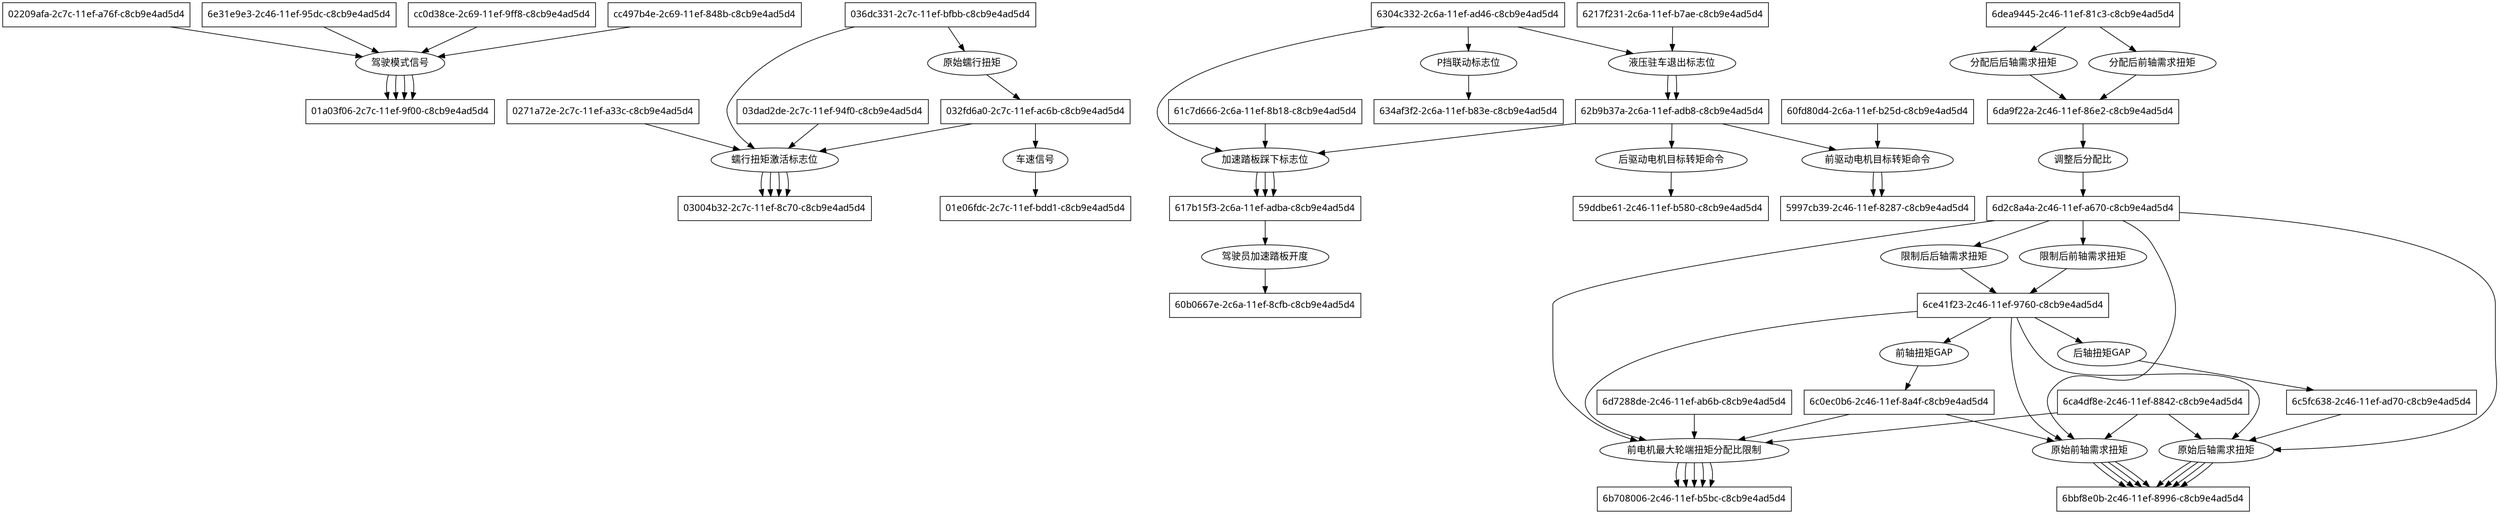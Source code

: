 // 依赖图
digraph {
	node [fontname=SimHei]
	edge [fontname=SimHei]
	"驾驶模式信号" [label="驾驶模式信号" shape=ellipse]
	"02209afa-2c7c-11ef-a76f-c8cb9e4ad5d4" [label="02209afa-2c7c-11ef-a76f-c8cb9e4ad5d4" shape=box]
	"01a03f06-2c7c-11ef-9f00-c8cb9e4ad5d4" [label="01a03f06-2c7c-11ef-9f00-c8cb9e4ad5d4" shape=box]
	"02209afa-2c7c-11ef-a76f-c8cb9e4ad5d4" -> "驾驶模式信号"
	"驾驶模式信号" -> "01a03f06-2c7c-11ef-9f00-c8cb9e4ad5d4"
	"蠕行扭矩激活标志位" [label="蠕行扭矩激活标志位" shape=ellipse]
	"0271a72e-2c7c-11ef-a33c-c8cb9e4ad5d4" [label="0271a72e-2c7c-11ef-a33c-c8cb9e4ad5d4" shape=box]
	"03004b32-2c7c-11ef-8c70-c8cb9e4ad5d4" [label="03004b32-2c7c-11ef-8c70-c8cb9e4ad5d4" shape=box]
	"0271a72e-2c7c-11ef-a33c-c8cb9e4ad5d4" -> "蠕行扭矩激活标志位"
	"蠕行扭矩激活标志位" -> "03004b32-2c7c-11ef-8c70-c8cb9e4ad5d4"
	"车速信号" [label="车速信号" shape=ellipse]
	"032fd6a0-2c7c-11ef-ac6b-c8cb9e4ad5d4" [label="032fd6a0-2c7c-11ef-ac6b-c8cb9e4ad5d4" shape=box]
	"01e06fdc-2c7c-11ef-bdd1-c8cb9e4ad5d4" [label="01e06fdc-2c7c-11ef-bdd1-c8cb9e4ad5d4" shape=box]
	"032fd6a0-2c7c-11ef-ac6b-c8cb9e4ad5d4" -> "车速信号"
	"车速信号" -> "01e06fdc-2c7c-11ef-bdd1-c8cb9e4ad5d4"
	"032fd6a0-2c7c-11ef-ac6b-c8cb9e4ad5d4" [label="032fd6a0-2c7c-11ef-ac6b-c8cb9e4ad5d4" shape=box]
	"03004b32-2c7c-11ef-8c70-c8cb9e4ad5d4" [label="03004b32-2c7c-11ef-8c70-c8cb9e4ad5d4" shape=box]
	"032fd6a0-2c7c-11ef-ac6b-c8cb9e4ad5d4" -> "蠕行扭矩激活标志位"
	"蠕行扭矩激活标志位" -> "03004b32-2c7c-11ef-8c70-c8cb9e4ad5d4"
	"036dc331-2c7c-11ef-bfbb-c8cb9e4ad5d4" [label="036dc331-2c7c-11ef-bfbb-c8cb9e4ad5d4" shape=box]
	"03004b32-2c7c-11ef-8c70-c8cb9e4ad5d4" [label="03004b32-2c7c-11ef-8c70-c8cb9e4ad5d4" shape=box]
	"036dc331-2c7c-11ef-bfbb-c8cb9e4ad5d4" -> "蠕行扭矩激活标志位"
	"蠕行扭矩激活标志位" -> "03004b32-2c7c-11ef-8c70-c8cb9e4ad5d4"
	"原始蠕行扭矩" [label="原始蠕行扭矩" shape=ellipse]
	"036dc331-2c7c-11ef-bfbb-c8cb9e4ad5d4" [label="036dc331-2c7c-11ef-bfbb-c8cb9e4ad5d4" shape=box]
	"032fd6a0-2c7c-11ef-ac6b-c8cb9e4ad5d4" [label="032fd6a0-2c7c-11ef-ac6b-c8cb9e4ad5d4" shape=box]
	"036dc331-2c7c-11ef-bfbb-c8cb9e4ad5d4" -> "原始蠕行扭矩"
	"原始蠕行扭矩" -> "032fd6a0-2c7c-11ef-ac6b-c8cb9e4ad5d4"
	"03dad2de-2c7c-11ef-94f0-c8cb9e4ad5d4" [label="03dad2de-2c7c-11ef-94f0-c8cb9e4ad5d4" shape=box]
	"03004b32-2c7c-11ef-8c70-c8cb9e4ad5d4" [label="03004b32-2c7c-11ef-8c70-c8cb9e4ad5d4" shape=box]
	"03dad2de-2c7c-11ef-94f0-c8cb9e4ad5d4" -> "蠕行扭矩激活标志位"
	"蠕行扭矩激活标志位" -> "03004b32-2c7c-11ef-8c70-c8cb9e4ad5d4"
	"前驱动电机目标转矩命令" [label="前驱动电机目标转矩命令" shape=ellipse]
	"60fd80d4-2c6a-11ef-b25d-c8cb9e4ad5d4" [label="60fd80d4-2c6a-11ef-b25d-c8cb9e4ad5d4" shape=box]
	"5997cb39-2c46-11ef-8287-c8cb9e4ad5d4" [label="5997cb39-2c46-11ef-8287-c8cb9e4ad5d4" shape=box]
	"60fd80d4-2c6a-11ef-b25d-c8cb9e4ad5d4" -> "前驱动电机目标转矩命令"
	"前驱动电机目标转矩命令" -> "5997cb39-2c46-11ef-8287-c8cb9e4ad5d4"
	"驾驶员加速踏板开度" [label="驾驶员加速踏板开度" shape=ellipse]
	"617b15f3-2c6a-11ef-adba-c8cb9e4ad5d4" [label="617b15f3-2c6a-11ef-adba-c8cb9e4ad5d4" shape=box]
	"60b0667e-2c6a-11ef-8cfb-c8cb9e4ad5d4" [label="60b0667e-2c6a-11ef-8cfb-c8cb9e4ad5d4" shape=box]
	"617b15f3-2c6a-11ef-adba-c8cb9e4ad5d4" -> "驾驶员加速踏板开度"
	"驾驶员加速踏板开度" -> "60b0667e-2c6a-11ef-8cfb-c8cb9e4ad5d4"
	"加速踏板踩下标志位" [label="加速踏板踩下标志位" shape=ellipse]
	"61c7d666-2c6a-11ef-8b18-c8cb9e4ad5d4" [label="61c7d666-2c6a-11ef-8b18-c8cb9e4ad5d4" shape=box]
	"617b15f3-2c6a-11ef-adba-c8cb9e4ad5d4" [label="617b15f3-2c6a-11ef-adba-c8cb9e4ad5d4" shape=box]
	"61c7d666-2c6a-11ef-8b18-c8cb9e4ad5d4" -> "加速踏板踩下标志位"
	"加速踏板踩下标志位" -> "617b15f3-2c6a-11ef-adba-c8cb9e4ad5d4"
	"液压驻车退出标志位" [label="液压驻车退出标志位" shape=ellipse]
	"6217f231-2c6a-11ef-b7ae-c8cb9e4ad5d4" [label="6217f231-2c6a-11ef-b7ae-c8cb9e4ad5d4" shape=box]
	"62b9b37a-2c6a-11ef-adb8-c8cb9e4ad5d4" [label="62b9b37a-2c6a-11ef-adb8-c8cb9e4ad5d4" shape=box]
	"6217f231-2c6a-11ef-b7ae-c8cb9e4ad5d4" -> "液压驻车退出标志位"
	"液压驻车退出标志位" -> "62b9b37a-2c6a-11ef-adb8-c8cb9e4ad5d4"
	"62b9b37a-2c6a-11ef-adb8-c8cb9e4ad5d4" [label="62b9b37a-2c6a-11ef-adb8-c8cb9e4ad5d4" shape=box]
	"5997cb39-2c46-11ef-8287-c8cb9e4ad5d4" [label="5997cb39-2c46-11ef-8287-c8cb9e4ad5d4" shape=box]
	"62b9b37a-2c6a-11ef-adb8-c8cb9e4ad5d4" -> "前驱动电机目标转矩命令"
	"前驱动电机目标转矩命令" -> "5997cb39-2c46-11ef-8287-c8cb9e4ad5d4"
	"后驱动电机目标转矩命令" [label="后驱动电机目标转矩命令" shape=ellipse]
	"62b9b37a-2c6a-11ef-adb8-c8cb9e4ad5d4" [label="62b9b37a-2c6a-11ef-adb8-c8cb9e4ad5d4" shape=box]
	"59ddbe61-2c46-11ef-b580-c8cb9e4ad5d4" [label="59ddbe61-2c46-11ef-b580-c8cb9e4ad5d4" shape=box]
	"62b9b37a-2c6a-11ef-adb8-c8cb9e4ad5d4" -> "后驱动电机目标转矩命令"
	"后驱动电机目标转矩命令" -> "59ddbe61-2c46-11ef-b580-c8cb9e4ad5d4"
	"62b9b37a-2c6a-11ef-adb8-c8cb9e4ad5d4" [label="62b9b37a-2c6a-11ef-adb8-c8cb9e4ad5d4" shape=box]
	"617b15f3-2c6a-11ef-adba-c8cb9e4ad5d4" [label="617b15f3-2c6a-11ef-adba-c8cb9e4ad5d4" shape=box]
	"62b9b37a-2c6a-11ef-adb8-c8cb9e4ad5d4" -> "加速踏板踩下标志位"
	"加速踏板踩下标志位" -> "617b15f3-2c6a-11ef-adba-c8cb9e4ad5d4"
	"6304c332-2c6a-11ef-ad46-c8cb9e4ad5d4" [label="6304c332-2c6a-11ef-ad46-c8cb9e4ad5d4" shape=box]
	"617b15f3-2c6a-11ef-adba-c8cb9e4ad5d4" [label="617b15f3-2c6a-11ef-adba-c8cb9e4ad5d4" shape=box]
	"6304c332-2c6a-11ef-ad46-c8cb9e4ad5d4" -> "加速踏板踩下标志位"
	"加速踏板踩下标志位" -> "617b15f3-2c6a-11ef-adba-c8cb9e4ad5d4"
	"6304c332-2c6a-11ef-ad46-c8cb9e4ad5d4" [label="6304c332-2c6a-11ef-ad46-c8cb9e4ad5d4" shape=box]
	"62b9b37a-2c6a-11ef-adb8-c8cb9e4ad5d4" [label="62b9b37a-2c6a-11ef-adb8-c8cb9e4ad5d4" shape=box]
	"6304c332-2c6a-11ef-ad46-c8cb9e4ad5d4" -> "液压驻车退出标志位"
	"液压驻车退出标志位" -> "62b9b37a-2c6a-11ef-adb8-c8cb9e4ad5d4"
	"P挡联动标志位" [label="P挡联动标志位" shape=ellipse]
	"6304c332-2c6a-11ef-ad46-c8cb9e4ad5d4" [label="6304c332-2c6a-11ef-ad46-c8cb9e4ad5d4" shape=box]
	"634af3f2-2c6a-11ef-b83e-c8cb9e4ad5d4" [label="634af3f2-2c6a-11ef-b83e-c8cb9e4ad5d4" shape=box]
	"6304c332-2c6a-11ef-ad46-c8cb9e4ad5d4" -> "P挡联动标志位"
	"P挡联动标志位" -> "634af3f2-2c6a-11ef-b83e-c8cb9e4ad5d4"
	"前电机最大轮端扭矩分配比限制" [label="前电机最大轮端扭矩分配比限制" shape=ellipse]
	"6c0ec0b6-2c46-11ef-8a4f-c8cb9e4ad5d4" [label="6c0ec0b6-2c46-11ef-8a4f-c8cb9e4ad5d4" shape=box]
	"6b708006-2c46-11ef-b5bc-c8cb9e4ad5d4" [label="6b708006-2c46-11ef-b5bc-c8cb9e4ad5d4" shape=box]
	"6c0ec0b6-2c46-11ef-8a4f-c8cb9e4ad5d4" -> "前电机最大轮端扭矩分配比限制"
	"前电机最大轮端扭矩分配比限制" -> "6b708006-2c46-11ef-b5bc-c8cb9e4ad5d4"
	"原始前轴需求扭矩" [label="原始前轴需求扭矩" shape=ellipse]
	"6c0ec0b6-2c46-11ef-8a4f-c8cb9e4ad5d4" [label="6c0ec0b6-2c46-11ef-8a4f-c8cb9e4ad5d4" shape=box]
	"6bbf8e0b-2c46-11ef-8996-c8cb9e4ad5d4" [label="6bbf8e0b-2c46-11ef-8996-c8cb9e4ad5d4" shape=box]
	"6c0ec0b6-2c46-11ef-8a4f-c8cb9e4ad5d4" -> "原始前轴需求扭矩"
	"原始前轴需求扭矩" -> "6bbf8e0b-2c46-11ef-8996-c8cb9e4ad5d4"
	"原始后轴需求扭矩" [label="原始后轴需求扭矩" shape=ellipse]
	"6c5fc638-2c46-11ef-ad70-c8cb9e4ad5d4" [label="6c5fc638-2c46-11ef-ad70-c8cb9e4ad5d4" shape=box]
	"6bbf8e0b-2c46-11ef-8996-c8cb9e4ad5d4" [label="6bbf8e0b-2c46-11ef-8996-c8cb9e4ad5d4" shape=box]
	"6c5fc638-2c46-11ef-ad70-c8cb9e4ad5d4" -> "原始后轴需求扭矩"
	"原始后轴需求扭矩" -> "6bbf8e0b-2c46-11ef-8996-c8cb9e4ad5d4"
	"6ca4df8e-2c46-11ef-8842-c8cb9e4ad5d4" [label="6ca4df8e-2c46-11ef-8842-c8cb9e4ad5d4" shape=box]
	"6b708006-2c46-11ef-b5bc-c8cb9e4ad5d4" [label="6b708006-2c46-11ef-b5bc-c8cb9e4ad5d4" shape=box]
	"6ca4df8e-2c46-11ef-8842-c8cb9e4ad5d4" -> "前电机最大轮端扭矩分配比限制"
	"前电机最大轮端扭矩分配比限制" -> "6b708006-2c46-11ef-b5bc-c8cb9e4ad5d4"
	"6ca4df8e-2c46-11ef-8842-c8cb9e4ad5d4" [label="6ca4df8e-2c46-11ef-8842-c8cb9e4ad5d4" shape=box]
	"6bbf8e0b-2c46-11ef-8996-c8cb9e4ad5d4" [label="6bbf8e0b-2c46-11ef-8996-c8cb9e4ad5d4" shape=box]
	"6ca4df8e-2c46-11ef-8842-c8cb9e4ad5d4" -> "原始后轴需求扭矩"
	"原始后轴需求扭矩" -> "6bbf8e0b-2c46-11ef-8996-c8cb9e4ad5d4"
	"6ca4df8e-2c46-11ef-8842-c8cb9e4ad5d4" [label="6ca4df8e-2c46-11ef-8842-c8cb9e4ad5d4" shape=box]
	"6bbf8e0b-2c46-11ef-8996-c8cb9e4ad5d4" [label="6bbf8e0b-2c46-11ef-8996-c8cb9e4ad5d4" shape=box]
	"6ca4df8e-2c46-11ef-8842-c8cb9e4ad5d4" -> "原始前轴需求扭矩"
	"原始前轴需求扭矩" -> "6bbf8e0b-2c46-11ef-8996-c8cb9e4ad5d4"
	"6ce41f23-2c46-11ef-9760-c8cb9e4ad5d4" [label="6ce41f23-2c46-11ef-9760-c8cb9e4ad5d4" shape=box]
	"6b708006-2c46-11ef-b5bc-c8cb9e4ad5d4" [label="6b708006-2c46-11ef-b5bc-c8cb9e4ad5d4" shape=box]
	"6ce41f23-2c46-11ef-9760-c8cb9e4ad5d4" -> "前电机最大轮端扭矩分配比限制"
	"前电机最大轮端扭矩分配比限制" -> "6b708006-2c46-11ef-b5bc-c8cb9e4ad5d4"
	"6ce41f23-2c46-11ef-9760-c8cb9e4ad5d4" [label="6ce41f23-2c46-11ef-9760-c8cb9e4ad5d4" shape=box]
	"6bbf8e0b-2c46-11ef-8996-c8cb9e4ad5d4" [label="6bbf8e0b-2c46-11ef-8996-c8cb9e4ad5d4" shape=box]
	"6ce41f23-2c46-11ef-9760-c8cb9e4ad5d4" -> "原始后轴需求扭矩"
	"原始后轴需求扭矩" -> "6bbf8e0b-2c46-11ef-8996-c8cb9e4ad5d4"
	"6ce41f23-2c46-11ef-9760-c8cb9e4ad5d4" [label="6ce41f23-2c46-11ef-9760-c8cb9e4ad5d4" shape=box]
	"6bbf8e0b-2c46-11ef-8996-c8cb9e4ad5d4" [label="6bbf8e0b-2c46-11ef-8996-c8cb9e4ad5d4" shape=box]
	"6ce41f23-2c46-11ef-9760-c8cb9e4ad5d4" -> "原始前轴需求扭矩"
	"原始前轴需求扭矩" -> "6bbf8e0b-2c46-11ef-8996-c8cb9e4ad5d4"
	"前轴扭矩GAP" [label="前轴扭矩GAP" shape=ellipse]
	"6ce41f23-2c46-11ef-9760-c8cb9e4ad5d4" [label="6ce41f23-2c46-11ef-9760-c8cb9e4ad5d4" shape=box]
	"6c0ec0b6-2c46-11ef-8a4f-c8cb9e4ad5d4" [label="6c0ec0b6-2c46-11ef-8a4f-c8cb9e4ad5d4" shape=box]
	"6ce41f23-2c46-11ef-9760-c8cb9e4ad5d4" -> "前轴扭矩GAP"
	"前轴扭矩GAP" -> "6c0ec0b6-2c46-11ef-8a4f-c8cb9e4ad5d4"
	"后轴扭矩GAP" [label="后轴扭矩GAP" shape=ellipse]
	"6ce41f23-2c46-11ef-9760-c8cb9e4ad5d4" [label="6ce41f23-2c46-11ef-9760-c8cb9e4ad5d4" shape=box]
	"6c5fc638-2c46-11ef-ad70-c8cb9e4ad5d4" [label="6c5fc638-2c46-11ef-ad70-c8cb9e4ad5d4" shape=box]
	"6ce41f23-2c46-11ef-9760-c8cb9e4ad5d4" -> "后轴扭矩GAP"
	"后轴扭矩GAP" -> "6c5fc638-2c46-11ef-ad70-c8cb9e4ad5d4"
	"6d2c8a4a-2c46-11ef-a670-c8cb9e4ad5d4" [label="6d2c8a4a-2c46-11ef-a670-c8cb9e4ad5d4" shape=box]
	"6b708006-2c46-11ef-b5bc-c8cb9e4ad5d4" [label="6b708006-2c46-11ef-b5bc-c8cb9e4ad5d4" shape=box]
	"6d2c8a4a-2c46-11ef-a670-c8cb9e4ad5d4" -> "前电机最大轮端扭矩分配比限制"
	"前电机最大轮端扭矩分配比限制" -> "6b708006-2c46-11ef-b5bc-c8cb9e4ad5d4"
	"6d2c8a4a-2c46-11ef-a670-c8cb9e4ad5d4" [label="6d2c8a4a-2c46-11ef-a670-c8cb9e4ad5d4" shape=box]
	"6bbf8e0b-2c46-11ef-8996-c8cb9e4ad5d4" [label="6bbf8e0b-2c46-11ef-8996-c8cb9e4ad5d4" shape=box]
	"6d2c8a4a-2c46-11ef-a670-c8cb9e4ad5d4" -> "原始后轴需求扭矩"
	"原始后轴需求扭矩" -> "6bbf8e0b-2c46-11ef-8996-c8cb9e4ad5d4"
	"6d2c8a4a-2c46-11ef-a670-c8cb9e4ad5d4" [label="6d2c8a4a-2c46-11ef-a670-c8cb9e4ad5d4" shape=box]
	"6bbf8e0b-2c46-11ef-8996-c8cb9e4ad5d4" [label="6bbf8e0b-2c46-11ef-8996-c8cb9e4ad5d4" shape=box]
	"6d2c8a4a-2c46-11ef-a670-c8cb9e4ad5d4" -> "原始前轴需求扭矩"
	"原始前轴需求扭矩" -> "6bbf8e0b-2c46-11ef-8996-c8cb9e4ad5d4"
	"限制后后轴需求扭矩" [label="限制后后轴需求扭矩" shape=ellipse]
	"6d2c8a4a-2c46-11ef-a670-c8cb9e4ad5d4" [label="6d2c8a4a-2c46-11ef-a670-c8cb9e4ad5d4" shape=box]
	"6ce41f23-2c46-11ef-9760-c8cb9e4ad5d4" [label="6ce41f23-2c46-11ef-9760-c8cb9e4ad5d4" shape=box]
	"6d2c8a4a-2c46-11ef-a670-c8cb9e4ad5d4" -> "限制后后轴需求扭矩"
	"限制后后轴需求扭矩" -> "6ce41f23-2c46-11ef-9760-c8cb9e4ad5d4"
	"限制后前轴需求扭矩" [label="限制后前轴需求扭矩" shape=ellipse]
	"6d2c8a4a-2c46-11ef-a670-c8cb9e4ad5d4" [label="6d2c8a4a-2c46-11ef-a670-c8cb9e4ad5d4" shape=box]
	"6ce41f23-2c46-11ef-9760-c8cb9e4ad5d4" [label="6ce41f23-2c46-11ef-9760-c8cb9e4ad5d4" shape=box]
	"6d2c8a4a-2c46-11ef-a670-c8cb9e4ad5d4" -> "限制后前轴需求扭矩"
	"限制后前轴需求扭矩" -> "6ce41f23-2c46-11ef-9760-c8cb9e4ad5d4"
	"6d7288de-2c46-11ef-ab6b-c8cb9e4ad5d4" [label="6d7288de-2c46-11ef-ab6b-c8cb9e4ad5d4" shape=box]
	"6b708006-2c46-11ef-b5bc-c8cb9e4ad5d4" [label="6b708006-2c46-11ef-b5bc-c8cb9e4ad5d4" shape=box]
	"6d7288de-2c46-11ef-ab6b-c8cb9e4ad5d4" -> "前电机最大轮端扭矩分配比限制"
	"前电机最大轮端扭矩分配比限制" -> "6b708006-2c46-11ef-b5bc-c8cb9e4ad5d4"
	"调整后分配比" [label="调整后分配比" shape=ellipse]
	"6da9f22a-2c46-11ef-86e2-c8cb9e4ad5d4" [label="6da9f22a-2c46-11ef-86e2-c8cb9e4ad5d4" shape=box]
	"6d2c8a4a-2c46-11ef-a670-c8cb9e4ad5d4" [label="6d2c8a4a-2c46-11ef-a670-c8cb9e4ad5d4" shape=box]
	"6da9f22a-2c46-11ef-86e2-c8cb9e4ad5d4" -> "调整后分配比"
	"调整后分配比" -> "6d2c8a4a-2c46-11ef-a670-c8cb9e4ad5d4"
	"分配后后轴需求扭矩" [label="分配后后轴需求扭矩" shape=ellipse]
	"6dea9445-2c46-11ef-81c3-c8cb9e4ad5d4" [label="6dea9445-2c46-11ef-81c3-c8cb9e4ad5d4" shape=box]
	"6da9f22a-2c46-11ef-86e2-c8cb9e4ad5d4" [label="6da9f22a-2c46-11ef-86e2-c8cb9e4ad5d4" shape=box]
	"6dea9445-2c46-11ef-81c3-c8cb9e4ad5d4" -> "分配后后轴需求扭矩"
	"分配后后轴需求扭矩" -> "6da9f22a-2c46-11ef-86e2-c8cb9e4ad5d4"
	"分配后前轴需求扭矩" [label="分配后前轴需求扭矩" shape=ellipse]
	"6dea9445-2c46-11ef-81c3-c8cb9e4ad5d4" [label="6dea9445-2c46-11ef-81c3-c8cb9e4ad5d4" shape=box]
	"6da9f22a-2c46-11ef-86e2-c8cb9e4ad5d4" [label="6da9f22a-2c46-11ef-86e2-c8cb9e4ad5d4" shape=box]
	"6dea9445-2c46-11ef-81c3-c8cb9e4ad5d4" -> "分配后前轴需求扭矩"
	"分配后前轴需求扭矩" -> "6da9f22a-2c46-11ef-86e2-c8cb9e4ad5d4"
	"6e31e9e3-2c46-11ef-95dc-c8cb9e4ad5d4" [label="6e31e9e3-2c46-11ef-95dc-c8cb9e4ad5d4" shape=box]
	"01a03f06-2c7c-11ef-9f00-c8cb9e4ad5d4" [label="01a03f06-2c7c-11ef-9f00-c8cb9e4ad5d4" shape=box]
	"6e31e9e3-2c46-11ef-95dc-c8cb9e4ad5d4" -> "驾驶模式信号"
	"驾驶模式信号" -> "01a03f06-2c7c-11ef-9f00-c8cb9e4ad5d4"
	"cc0d38ce-2c69-11ef-9ff8-c8cb9e4ad5d4" [label="cc0d38ce-2c69-11ef-9ff8-c8cb9e4ad5d4" shape=box]
	"01a03f06-2c7c-11ef-9f00-c8cb9e4ad5d4" [label="01a03f06-2c7c-11ef-9f00-c8cb9e4ad5d4" shape=box]
	"cc0d38ce-2c69-11ef-9ff8-c8cb9e4ad5d4" -> "驾驶模式信号"
	"驾驶模式信号" -> "01a03f06-2c7c-11ef-9f00-c8cb9e4ad5d4"
	"cc497b4e-2c69-11ef-848b-c8cb9e4ad5d4" [label="cc497b4e-2c69-11ef-848b-c8cb9e4ad5d4" shape=box]
	"01a03f06-2c7c-11ef-9f00-c8cb9e4ad5d4" [label="01a03f06-2c7c-11ef-9f00-c8cb9e4ad5d4" shape=box]
	"cc497b4e-2c69-11ef-848b-c8cb9e4ad5d4" -> "驾驶模式信号"
	"驾驶模式信号" -> "01a03f06-2c7c-11ef-9f00-c8cb9e4ad5d4"
}

